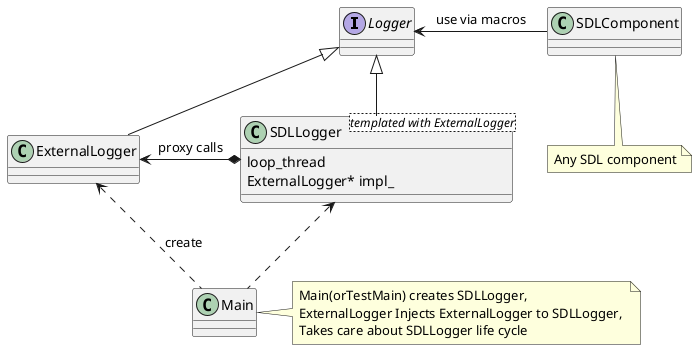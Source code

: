 @startuml



interface Logger

class SDLLogger <templated with ExternalLogger>{
  loop_thread
  ExternalLogger* impl_
}

class ExternalLogger 


SDLLogger -up-|> Logger
ExternalLogger -up-|> Logger

SDLLogger *-left-> ExternalLogger : proxy calls

class SDLComponent
SDLComponent -left-> Logger : use via macros
note "Any SDL component" as N1
SDLComponent .. N1

class Main

Main .up.> SDLLogger  
Main  .up.> ExternalLogger : create
note "Main(orTestMain) creates SDLLogger,  \n\
ExternalLogger Injects ExternalLogger to SDLLogger, \n\
Takes care about SDLLogger life cycle" as N2

N2 .left. Main
@enduml

